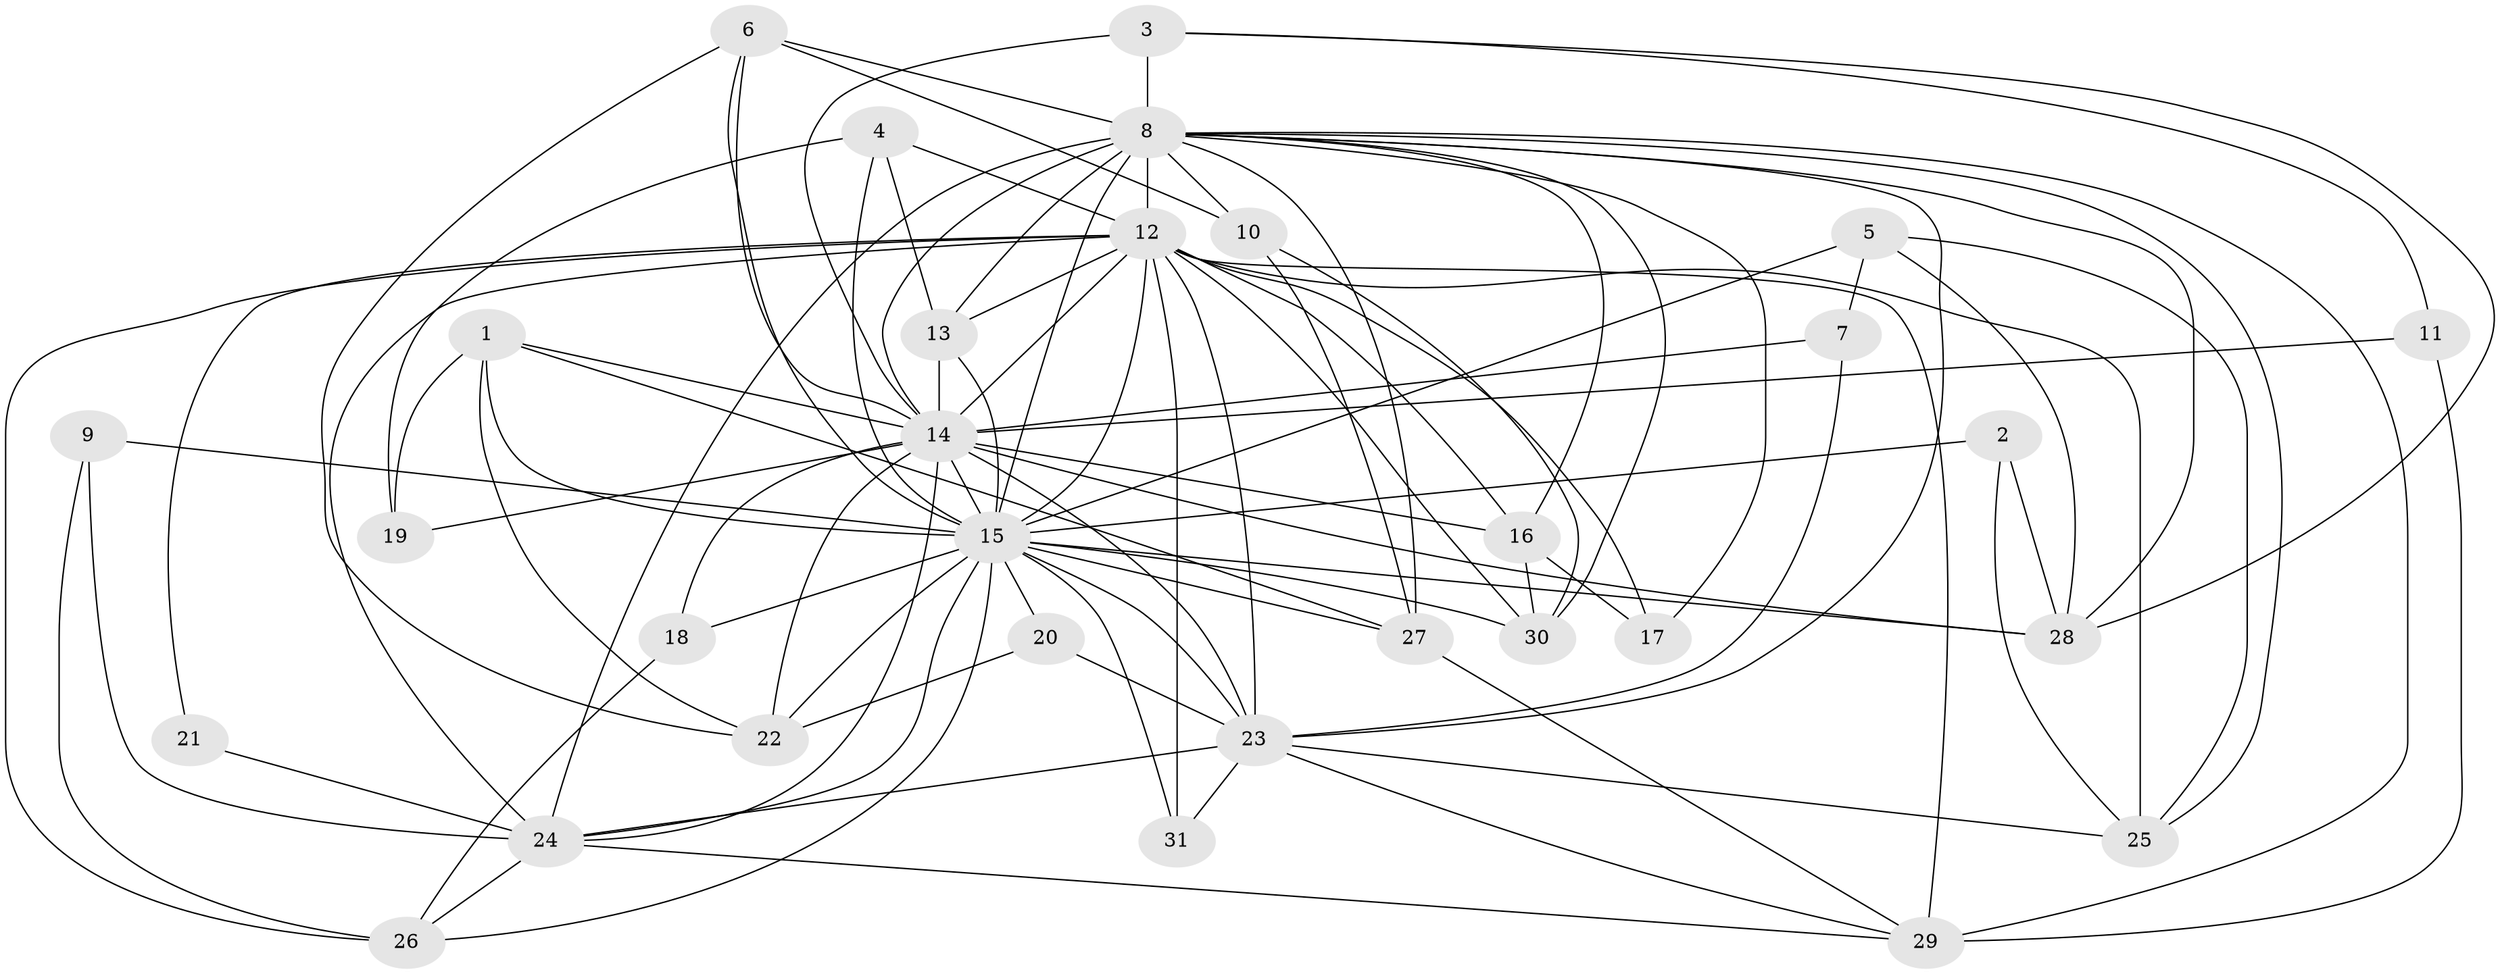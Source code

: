 // original degree distribution, {15: 0.010526315789473684, 17: 0.042105263157894736, 19: 0.010526315789473684, 18: 0.021052631578947368, 20: 0.010526315789473684, 28: 0.010526315789473684, 2: 0.4842105263157895, 6: 0.021052631578947368, 3: 0.18947368421052632, 7: 0.010526315789473684, 4: 0.11578947368421053, 5: 0.07368421052631578}
// Generated by graph-tools (version 1.1) at 2025/36/03/04/25 23:36:22]
// undirected, 31 vertices, 94 edges
graph export_dot {
  node [color=gray90,style=filled];
  1;
  2;
  3;
  4;
  5;
  6;
  7;
  8;
  9;
  10;
  11;
  12;
  13;
  14;
  15;
  16;
  17;
  18;
  19;
  20;
  21;
  22;
  23;
  24;
  25;
  26;
  27;
  28;
  29;
  30;
  31;
  1 -- 14 [weight=1.0];
  1 -- 15 [weight=2.0];
  1 -- 19 [weight=1.0];
  1 -- 22 [weight=1.0];
  1 -- 27 [weight=1.0];
  2 -- 15 [weight=2.0];
  2 -- 25 [weight=1.0];
  2 -- 28 [weight=1.0];
  3 -- 8 [weight=1.0];
  3 -- 11 [weight=1.0];
  3 -- 14 [weight=2.0];
  3 -- 28 [weight=1.0];
  4 -- 12 [weight=1.0];
  4 -- 13 [weight=1.0];
  4 -- 15 [weight=3.0];
  4 -- 19 [weight=1.0];
  5 -- 7 [weight=1.0];
  5 -- 15 [weight=1.0];
  5 -- 25 [weight=1.0];
  5 -- 28 [weight=1.0];
  6 -- 8 [weight=1.0];
  6 -- 10 [weight=1.0];
  6 -- 14 [weight=2.0];
  6 -- 15 [weight=1.0];
  6 -- 22 [weight=1.0];
  7 -- 14 [weight=3.0];
  7 -- 23 [weight=1.0];
  8 -- 10 [weight=2.0];
  8 -- 12 [weight=4.0];
  8 -- 13 [weight=1.0];
  8 -- 14 [weight=2.0];
  8 -- 15 [weight=7.0];
  8 -- 16 [weight=1.0];
  8 -- 17 [weight=1.0];
  8 -- 23 [weight=3.0];
  8 -- 24 [weight=3.0];
  8 -- 25 [weight=1.0];
  8 -- 27 [weight=1.0];
  8 -- 28 [weight=3.0];
  8 -- 29 [weight=1.0];
  8 -- 30 [weight=2.0];
  9 -- 15 [weight=1.0];
  9 -- 24 [weight=1.0];
  9 -- 26 [weight=1.0];
  10 -- 27 [weight=1.0];
  10 -- 30 [weight=1.0];
  11 -- 14 [weight=1.0];
  11 -- 29 [weight=1.0];
  12 -- 13 [weight=1.0];
  12 -- 14 [weight=4.0];
  12 -- 15 [weight=7.0];
  12 -- 16 [weight=1.0];
  12 -- 17 [weight=1.0];
  12 -- 21 [weight=1.0];
  12 -- 23 [weight=2.0];
  12 -- 24 [weight=2.0];
  12 -- 25 [weight=1.0];
  12 -- 26 [weight=1.0];
  12 -- 29 [weight=2.0];
  12 -- 30 [weight=1.0];
  12 -- 31 [weight=1.0];
  13 -- 14 [weight=2.0];
  13 -- 15 [weight=1.0];
  14 -- 15 [weight=3.0];
  14 -- 16 [weight=1.0];
  14 -- 18 [weight=1.0];
  14 -- 19 [weight=2.0];
  14 -- 22 [weight=1.0];
  14 -- 23 [weight=1.0];
  14 -- 24 [weight=1.0];
  14 -- 28 [weight=1.0];
  15 -- 18 [weight=1.0];
  15 -- 20 [weight=1.0];
  15 -- 22 [weight=2.0];
  15 -- 23 [weight=4.0];
  15 -- 24 [weight=4.0];
  15 -- 26 [weight=1.0];
  15 -- 27 [weight=1.0];
  15 -- 28 [weight=1.0];
  15 -- 30 [weight=1.0];
  15 -- 31 [weight=1.0];
  16 -- 17 [weight=1.0];
  16 -- 30 [weight=1.0];
  18 -- 26 [weight=1.0];
  20 -- 22 [weight=1.0];
  20 -- 23 [weight=2.0];
  21 -- 24 [weight=2.0];
  23 -- 24 [weight=3.0];
  23 -- 25 [weight=1.0];
  23 -- 29 [weight=1.0];
  23 -- 31 [weight=1.0];
  24 -- 26 [weight=2.0];
  24 -- 29 [weight=1.0];
  27 -- 29 [weight=1.0];
}
